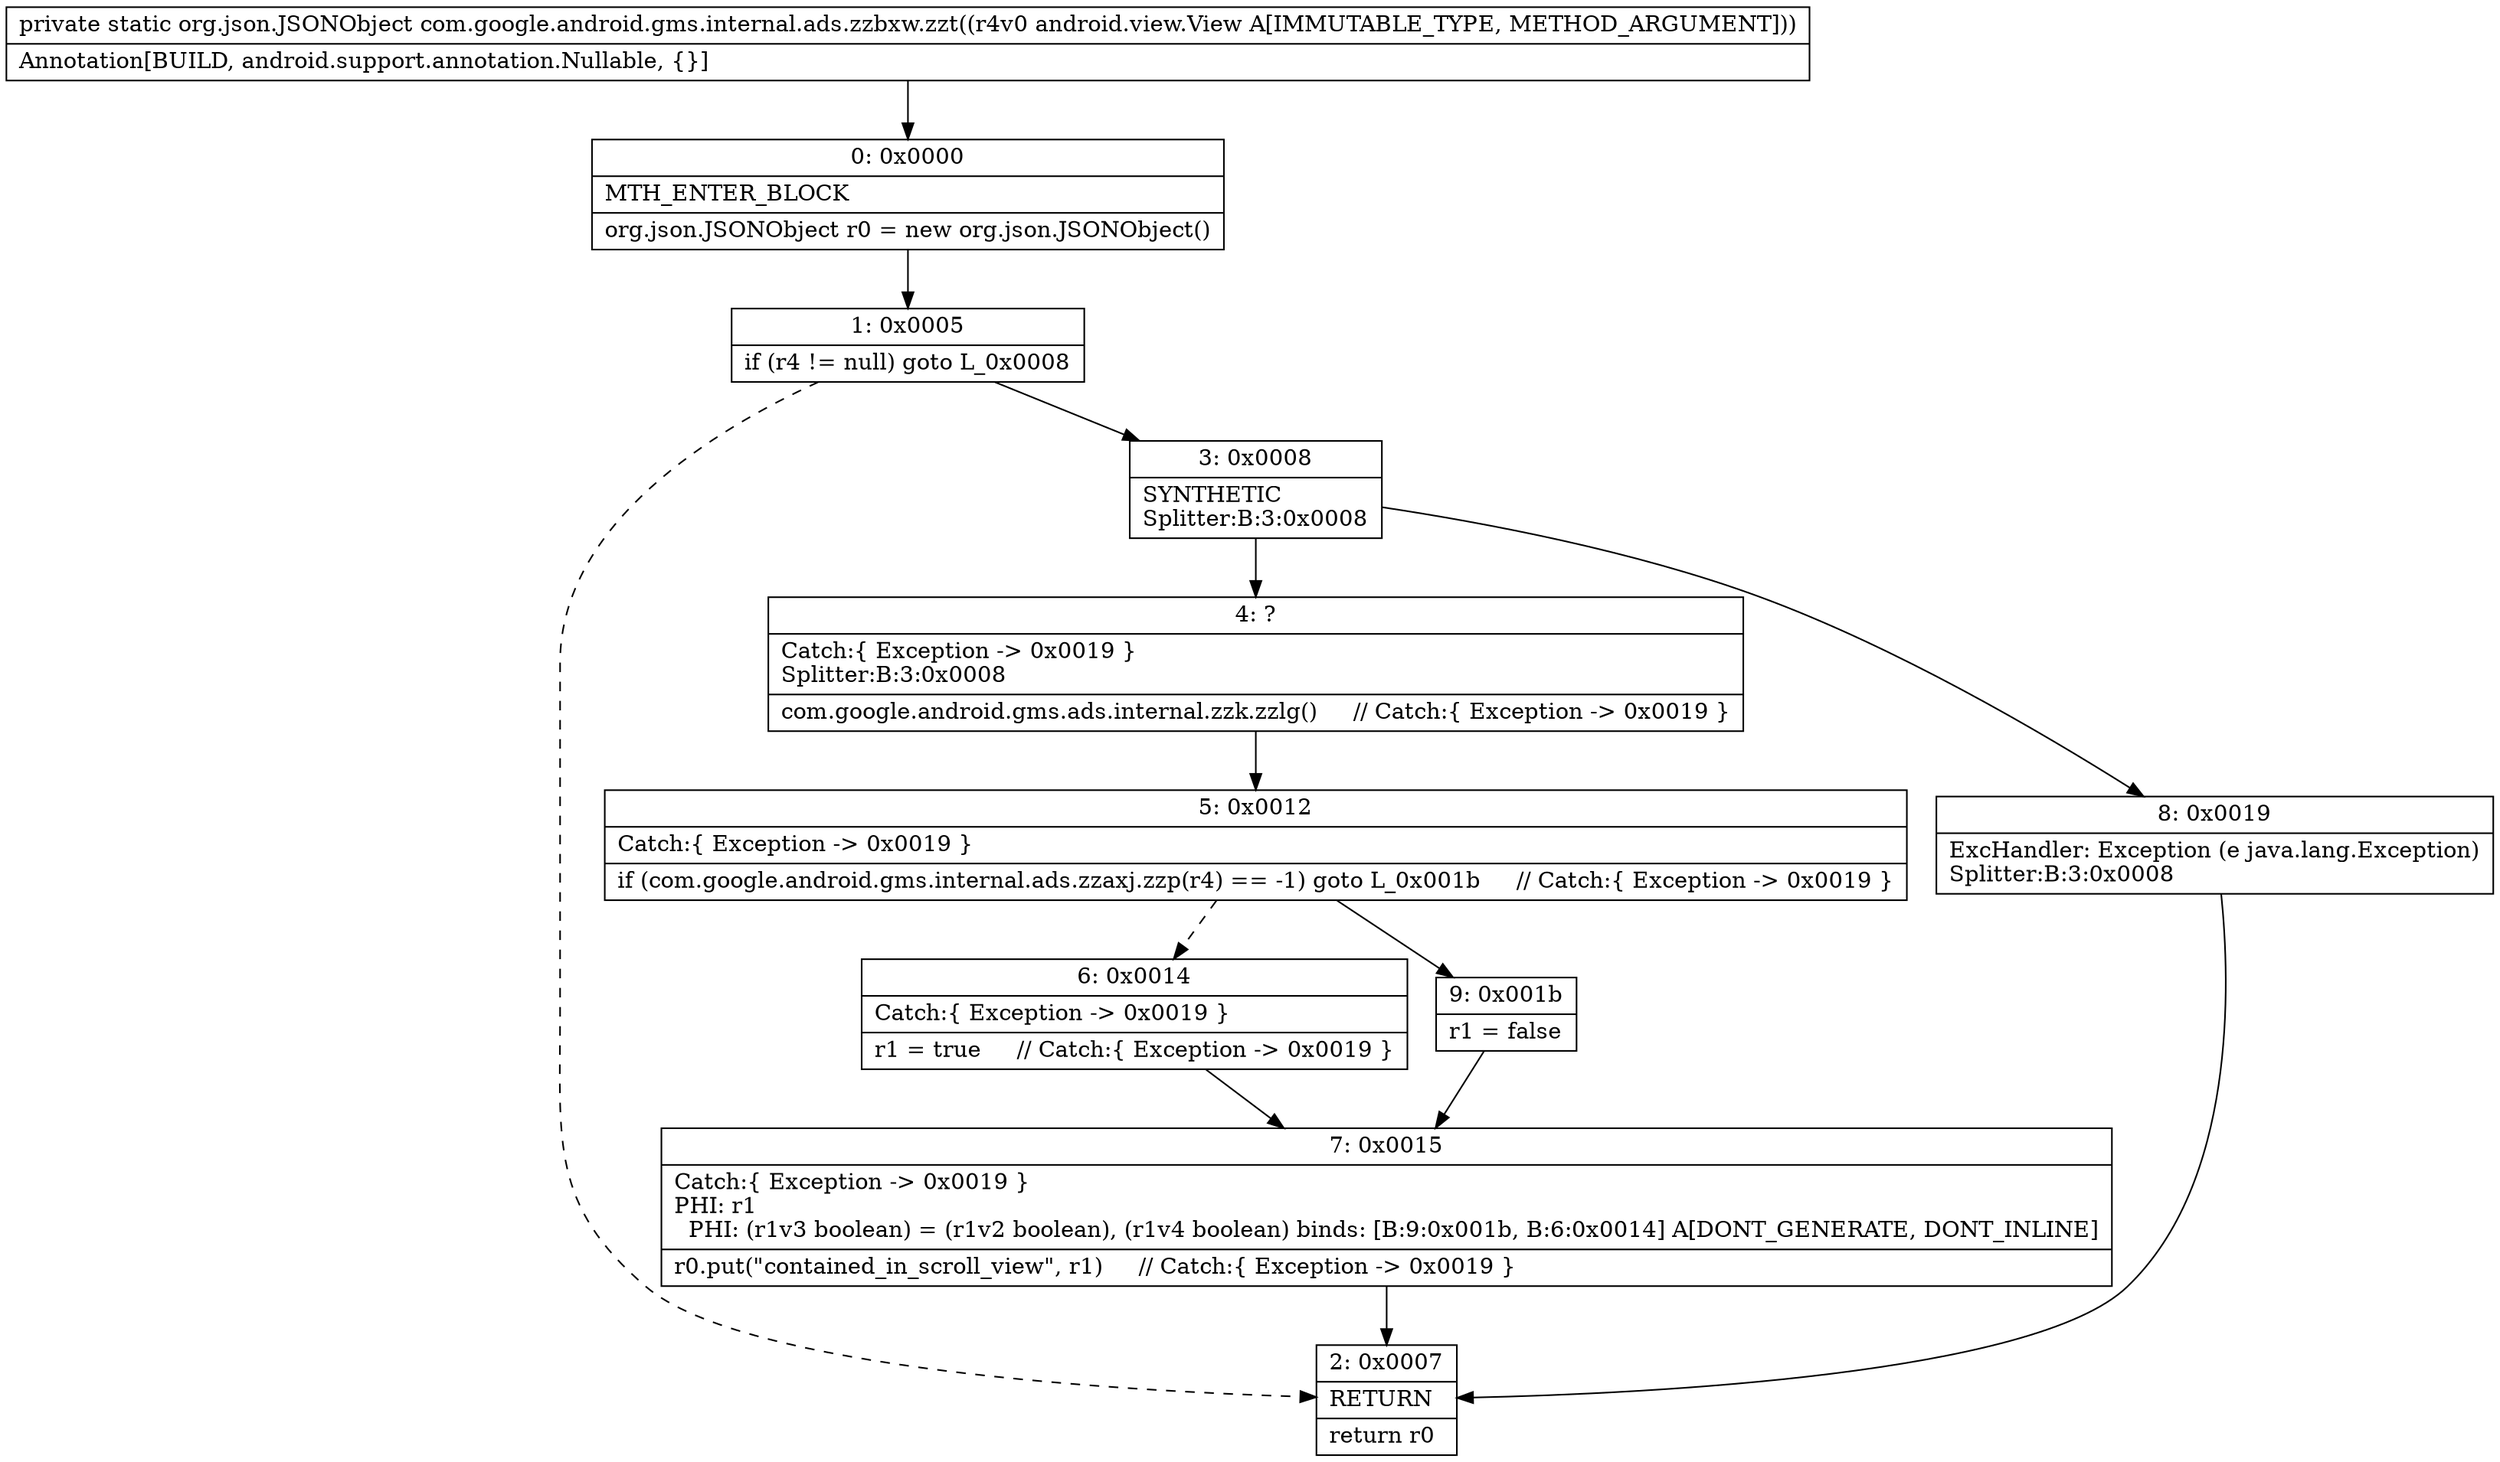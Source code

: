 digraph "CFG forcom.google.android.gms.internal.ads.zzbxw.zzt(Landroid\/view\/View;)Lorg\/json\/JSONObject;" {
Node_0 [shape=record,label="{0\:\ 0x0000|MTH_ENTER_BLOCK\l|org.json.JSONObject r0 = new org.json.JSONObject()\l}"];
Node_1 [shape=record,label="{1\:\ 0x0005|if (r4 != null) goto L_0x0008\l}"];
Node_2 [shape=record,label="{2\:\ 0x0007|RETURN\l|return r0\l}"];
Node_3 [shape=record,label="{3\:\ 0x0008|SYNTHETIC\lSplitter:B:3:0x0008\l}"];
Node_4 [shape=record,label="{4\:\ ?|Catch:\{ Exception \-\> 0x0019 \}\lSplitter:B:3:0x0008\l|com.google.android.gms.ads.internal.zzk.zzlg()     \/\/ Catch:\{ Exception \-\> 0x0019 \}\l}"];
Node_5 [shape=record,label="{5\:\ 0x0012|Catch:\{ Exception \-\> 0x0019 \}\l|if (com.google.android.gms.internal.ads.zzaxj.zzp(r4) == \-1) goto L_0x001b     \/\/ Catch:\{ Exception \-\> 0x0019 \}\l}"];
Node_6 [shape=record,label="{6\:\ 0x0014|Catch:\{ Exception \-\> 0x0019 \}\l|r1 = true     \/\/ Catch:\{ Exception \-\> 0x0019 \}\l}"];
Node_7 [shape=record,label="{7\:\ 0x0015|Catch:\{ Exception \-\> 0x0019 \}\lPHI: r1 \l  PHI: (r1v3 boolean) = (r1v2 boolean), (r1v4 boolean) binds: [B:9:0x001b, B:6:0x0014] A[DONT_GENERATE, DONT_INLINE]\l|r0.put(\"contained_in_scroll_view\", r1)     \/\/ Catch:\{ Exception \-\> 0x0019 \}\l}"];
Node_8 [shape=record,label="{8\:\ 0x0019|ExcHandler: Exception (e java.lang.Exception)\lSplitter:B:3:0x0008\l}"];
Node_9 [shape=record,label="{9\:\ 0x001b|r1 = false\l}"];
MethodNode[shape=record,label="{private static org.json.JSONObject com.google.android.gms.internal.ads.zzbxw.zzt((r4v0 android.view.View A[IMMUTABLE_TYPE, METHOD_ARGUMENT]))  | Annotation[BUILD, android.support.annotation.Nullable, \{\}]\l}"];
MethodNode -> Node_0;
Node_0 -> Node_1;
Node_1 -> Node_2[style=dashed];
Node_1 -> Node_3;
Node_3 -> Node_4;
Node_3 -> Node_8;
Node_4 -> Node_5;
Node_5 -> Node_6[style=dashed];
Node_5 -> Node_9;
Node_6 -> Node_7;
Node_7 -> Node_2;
Node_8 -> Node_2;
Node_9 -> Node_7;
}

